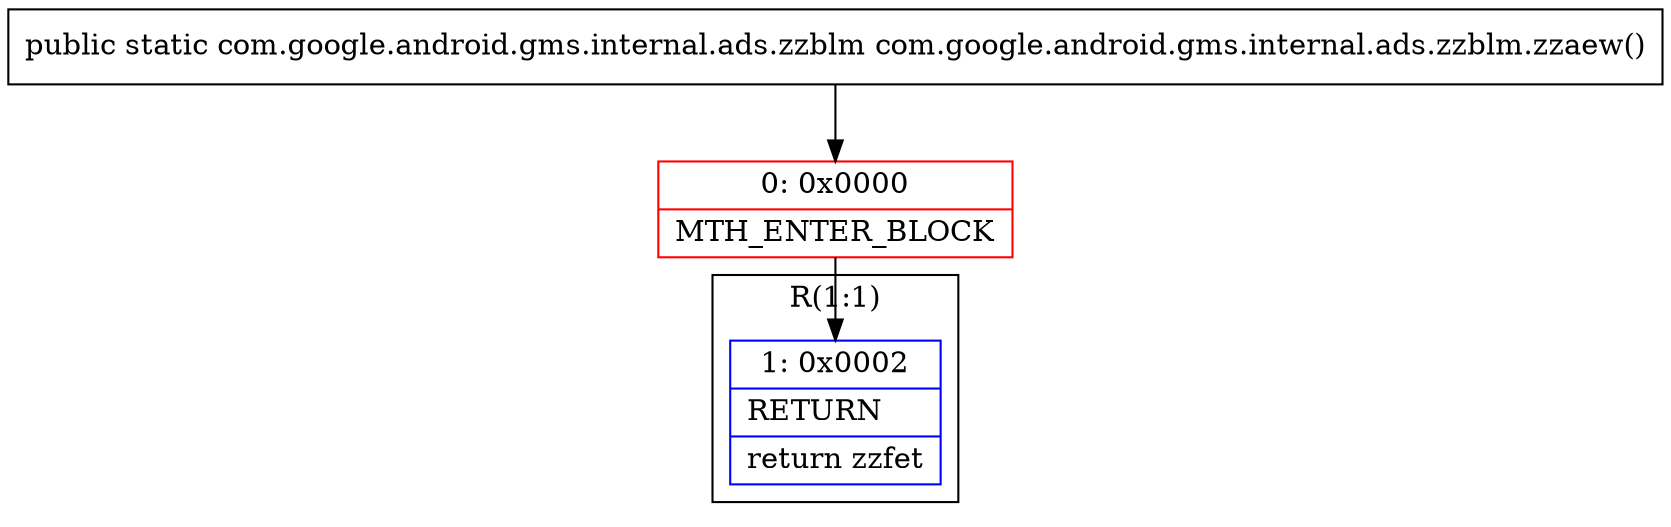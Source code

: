 digraph "CFG forcom.google.android.gms.internal.ads.zzblm.zzaew()Lcom\/google\/android\/gms\/internal\/ads\/zzblm;" {
subgraph cluster_Region_1830737063 {
label = "R(1:1)";
node [shape=record,color=blue];
Node_1 [shape=record,label="{1\:\ 0x0002|RETURN\l|return zzfet\l}"];
}
Node_0 [shape=record,color=red,label="{0\:\ 0x0000|MTH_ENTER_BLOCK\l}"];
MethodNode[shape=record,label="{public static com.google.android.gms.internal.ads.zzblm com.google.android.gms.internal.ads.zzblm.zzaew() }"];
MethodNode -> Node_0;
Node_0 -> Node_1;
}

